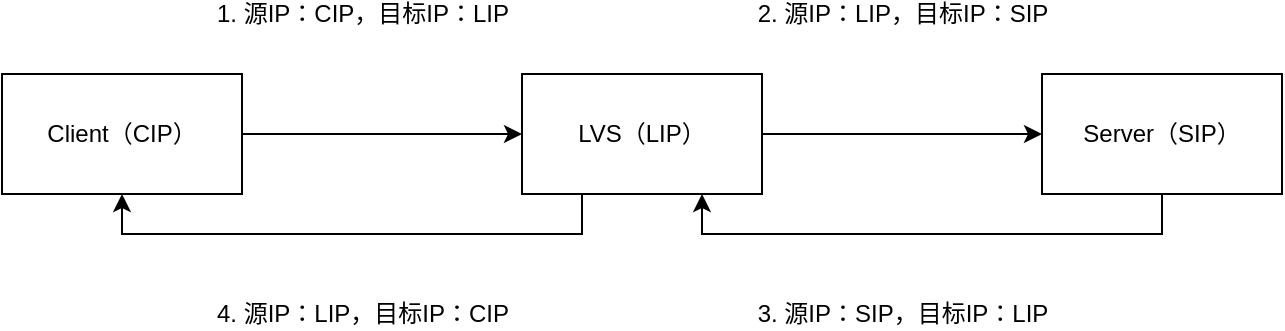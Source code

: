 <mxfile version="12.0.2" type="github" pages="1"><diagram id="XGJCP2oVrBj9UHKGXimX" name="第 1 页"><mxGraphModel dx="946" dy="646" grid="1" gridSize="10" guides="1" tooltips="1" connect="1" arrows="1" fold="1" page="1" pageScale="1" pageWidth="850" pageHeight="1100" math="0" shadow="0"><root><mxCell id="0"/><mxCell id="1" parent="0"/><mxCell id="vU1mHxbPiUz2_lGIzLmn-4" style="edgeStyle=orthogonalEdgeStyle;rounded=0;orthogonalLoop=1;jettySize=auto;html=1;exitX=1;exitY=0.5;exitDx=0;exitDy=0;entryX=0;entryY=0.5;entryDx=0;entryDy=0;" edge="1" parent="1" source="vU1mHxbPiUz2_lGIzLmn-1" target="vU1mHxbPiUz2_lGIzLmn-2"><mxGeometry relative="1" as="geometry"/></mxCell><mxCell id="vU1mHxbPiUz2_lGIzLmn-12" value="1. 源IP：CIP，目标IP：LIP" style="text;html=1;resizable=0;points=[];align=center;verticalAlign=middle;labelBackgroundColor=#ffffff;" vertex="1" connectable="0" parent="vU1mHxbPiUz2_lGIzLmn-4"><mxGeometry x="-0.757" y="2" relative="1" as="geometry"><mxPoint x="43" y="-58" as="offset"/></mxGeometry></mxCell><mxCell id="vU1mHxbPiUz2_lGIzLmn-1" value="Client（CIP）" style="rounded=0;whiteSpace=wrap;html=1;" vertex="1" parent="1"><mxGeometry x="160" y="210" width="120" height="60" as="geometry"/></mxCell><mxCell id="vU1mHxbPiUz2_lGIzLmn-5" style="edgeStyle=orthogonalEdgeStyle;rounded=0;orthogonalLoop=1;jettySize=auto;html=1;exitX=1;exitY=0.5;exitDx=0;exitDy=0;" edge="1" parent="1" source="vU1mHxbPiUz2_lGIzLmn-2" target="vU1mHxbPiUz2_lGIzLmn-3"><mxGeometry relative="1" as="geometry"/></mxCell><mxCell id="vU1mHxbPiUz2_lGIzLmn-14" value="2. 源IP：LIP，目标IP：SIP" style="text;html=1;resizable=0;points=[];align=center;verticalAlign=middle;labelBackgroundColor=#ffffff;" vertex="1" connectable="0" parent="vU1mHxbPiUz2_lGIzLmn-5"><mxGeometry x="-0.7" y="1" relative="1" as="geometry"><mxPoint x="49" y="-59" as="offset"/></mxGeometry></mxCell><mxCell id="vU1mHxbPiUz2_lGIzLmn-7" style="edgeStyle=orthogonalEdgeStyle;rounded=0;orthogonalLoop=1;jettySize=auto;html=1;exitX=0.25;exitY=1;exitDx=0;exitDy=0;entryX=0.5;entryY=1;entryDx=0;entryDy=0;" edge="1" parent="1" source="vU1mHxbPiUz2_lGIzLmn-2" target="vU1mHxbPiUz2_lGIzLmn-1"><mxGeometry relative="1" as="geometry"/></mxCell><mxCell id="vU1mHxbPiUz2_lGIzLmn-16" value="4. 源IP：LIP，目标IP：CIP" style="text;html=1;resizable=0;points=[];align=center;verticalAlign=middle;labelBackgroundColor=#ffffff;" vertex="1" connectable="0" parent="vU1mHxbPiUz2_lGIzLmn-7"><mxGeometry x="0.526" y="2" relative="1" as="geometry"><mxPoint x="76" y="38" as="offset"/></mxGeometry></mxCell><mxCell id="vU1mHxbPiUz2_lGIzLmn-2" value="LVS（LIP）" style="rounded=0;whiteSpace=wrap;html=1;" vertex="1" parent="1"><mxGeometry x="420" y="210" width="120" height="60" as="geometry"/></mxCell><mxCell id="vU1mHxbPiUz2_lGIzLmn-6" style="edgeStyle=orthogonalEdgeStyle;rounded=0;orthogonalLoop=1;jettySize=auto;html=1;exitX=0.5;exitY=1;exitDx=0;exitDy=0;entryX=0.75;entryY=1;entryDx=0;entryDy=0;" edge="1" parent="1" source="vU1mHxbPiUz2_lGIzLmn-3" target="vU1mHxbPiUz2_lGIzLmn-2"><mxGeometry relative="1" as="geometry"/></mxCell><mxCell id="vU1mHxbPiUz2_lGIzLmn-15" value="3. 源IP：SIP，目标IP：LIP" style="text;html=1;resizable=0;points=[];align=center;verticalAlign=middle;labelBackgroundColor=#ffffff;" vertex="1" connectable="0" parent="vU1mHxbPiUz2_lGIzLmn-6"><mxGeometry x="0.622" y="-1" relative="1" as="geometry"><mxPoint x="69" y="41" as="offset"/></mxGeometry></mxCell><mxCell id="vU1mHxbPiUz2_lGIzLmn-3" value="Server（SIP）" style="rounded=0;whiteSpace=wrap;html=1;" vertex="1" parent="1"><mxGeometry x="680" y="210" width="120" height="60" as="geometry"/></mxCell></root></mxGraphModel></diagram></mxfile>